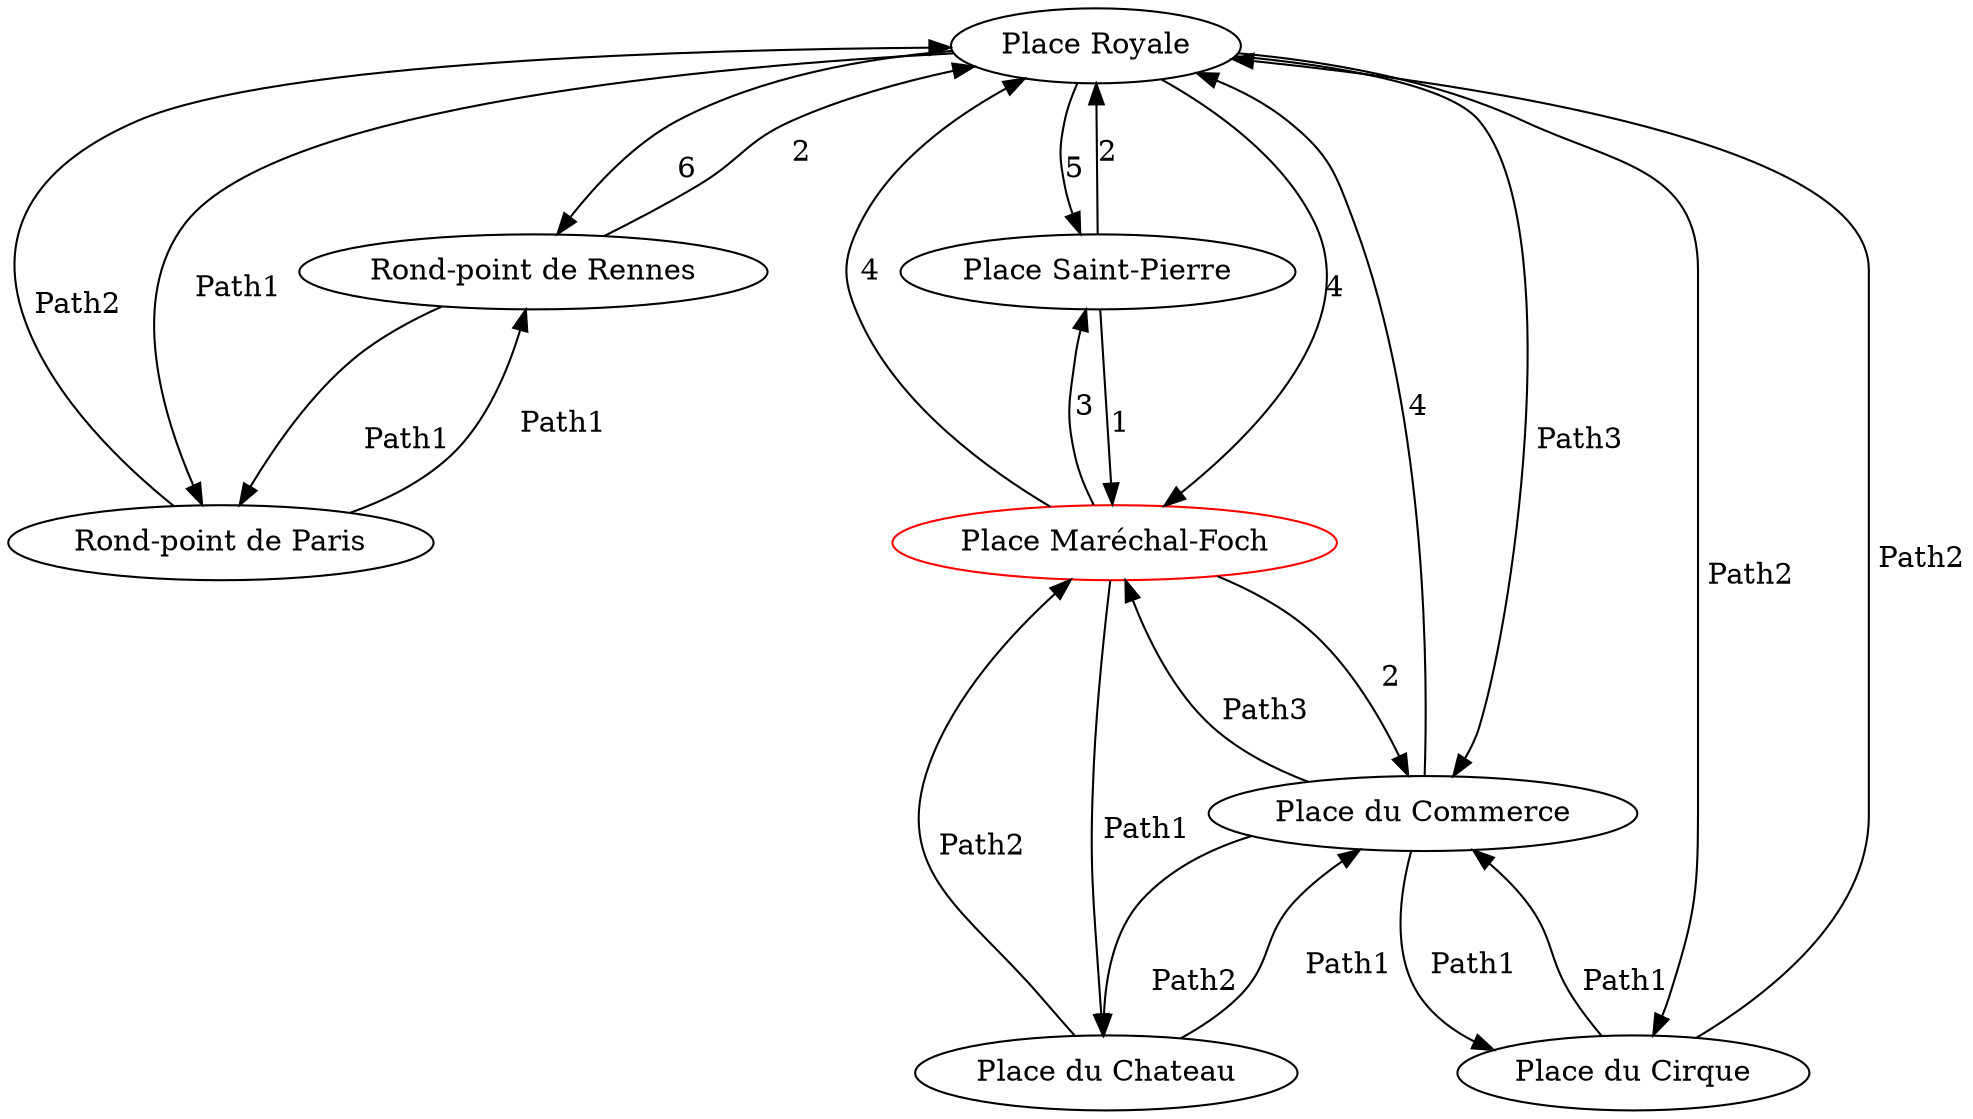 digraph {
	Place_Royale [label="Place Royale"];
	Rond_point_de_Rennes [label="Rond-point de Rennes"];
	Rond_point_de_Paris [label="Rond-point de Paris"];
	Place_Saint_Pierre [label="Place Saint-Pierre"];
	Place_Marechal_Foch [label="Place Maréchal-Foch",color="red"];
	Place_du_Chateau [label="Place du Chateau"];
	Place_du_Commerce [label="Place du Commerce"];
	Place_du_Cirque [label="Place du Cirque"];

	Place_Royale -> Rond_point_de_Rennes [label="
6"];
	Rond_point_de_Rennes -> Rond_point_de_Paris [label="

 Path1"];
	Rond_point_de_Paris -> Place_Royale [label="

 Path2"];
	Place_Royale -> Place_Saint_Pierre [label="
5"];
	Place_Saint_Pierre -> Place_Marechal_Foch [label="
1"];
	Place_Royale -> Place_Marechal_Foch [label="
4"];
	Place_Royale -> Place_du_Commerce [label="

 Path3"];
	Place_Royale -> Place_du_Cirque [label="

 Path2"];
	Place_du_Cirque -> Place_du_Commerce [label="

 Path1"];
	Place_du_Commerce -> Place_Marechal_Foch [label="

 Path3"];
	Place_du_Commerce -> Place_du_Chateau [label="

 Path2"];
	Place_du_Chateau -> Place_Marechal_Foch [label="

 Path2"];
	Rond_point_de_Rennes -> Place_Royale [label="2"];
	Rond_point_de_Paris -> Rond_point_de_Rennes [label="
 Path1"];
	Place_Royale -> Rond_point_de_Paris [label="
 Path1"];
	Place_Saint_Pierre -> Place_Royale [label="2"];
	Place_Marechal_Foch -> Place_Saint_Pierre [label="3"];
	Place_Marechal_Foch -> Place_Royale [label="4"];
	Place_du_Commerce -> Place_Royale [label="4"];
	Place_du_Cirque -> Place_Royale [label="
 Path2"];
	Place_du_Commerce -> Place_du_Cirque [label="
 Path1"];
	Place_Marechal_Foch -> Place_du_Commerce [label="2"];
	Place_du_Chateau -> Place_du_Commerce [label="
 Path1"];
	Place_Marechal_Foch -> Place_du_Chateau [label="
 Path1"];
}
